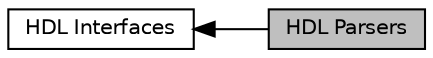 digraph "HDL Parsers"
{
  edge [fontname="Helvetica",fontsize="10",labelfontname="Helvetica",labelfontsize="10"];
  node [fontname="Helvetica",fontsize="10",shape=record];
  rankdir=LR;
  Node0 [label="HDL Parsers",height=0.2,width=0.4,color="black", fillcolor="grey75", style="filled", fontcolor="black"];
  Node1 [label="HDL Interfaces",height=0.2,width=0.4,color="black", fillcolor="white", style="filled",URL="$d9/d5d/group__hdl__interfaces.html"];
  Node1->Node0 [shape=plaintext, dir="back", style="solid"];
}
